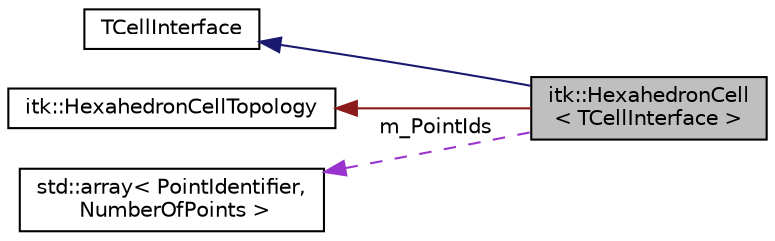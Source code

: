 digraph "itk::HexahedronCell&lt; TCellInterface &gt;"
{
 // LATEX_PDF_SIZE
  edge [fontname="Helvetica",fontsize="10",labelfontname="Helvetica",labelfontsize="10"];
  node [fontname="Helvetica",fontsize="10",shape=record];
  rankdir="LR";
  Node1 [label="itk::HexahedronCell\l\< TCellInterface \>",height=0.2,width=0.4,color="black", fillcolor="grey75", style="filled", fontcolor="black",tooltip="Represents a hexahedron (cuboid) for a Mesh."];
  Node2 -> Node1 [dir="back",color="midnightblue",fontsize="10",style="solid",fontname="Helvetica"];
  Node2 [label="TCellInterface",height=0.2,width=0.4,color="black", fillcolor="white", style="filled",tooltip=" "];
  Node3 -> Node1 [dir="back",color="firebrick4",fontsize="10",style="solid",fontname="Helvetica"];
  Node3 [label="itk::HexahedronCellTopology",height=0.2,width=0.4,color="black", fillcolor="white", style="filled",URL="$classitk_1_1HexahedronCellTopology.html",tooltip="Holds data defining the topological connections of the vertices and edges of a HexahedronCell."];
  Node4 -> Node1 [dir="back",color="darkorchid3",fontsize="10",style="dashed",label=" m_PointIds" ,fontname="Helvetica"];
  Node4 [label="std::array\< PointIdentifier,\l NumberOfPoints \>",height=0.2,width=0.4,color="black", fillcolor="white", style="filled",tooltip=" "];
}
